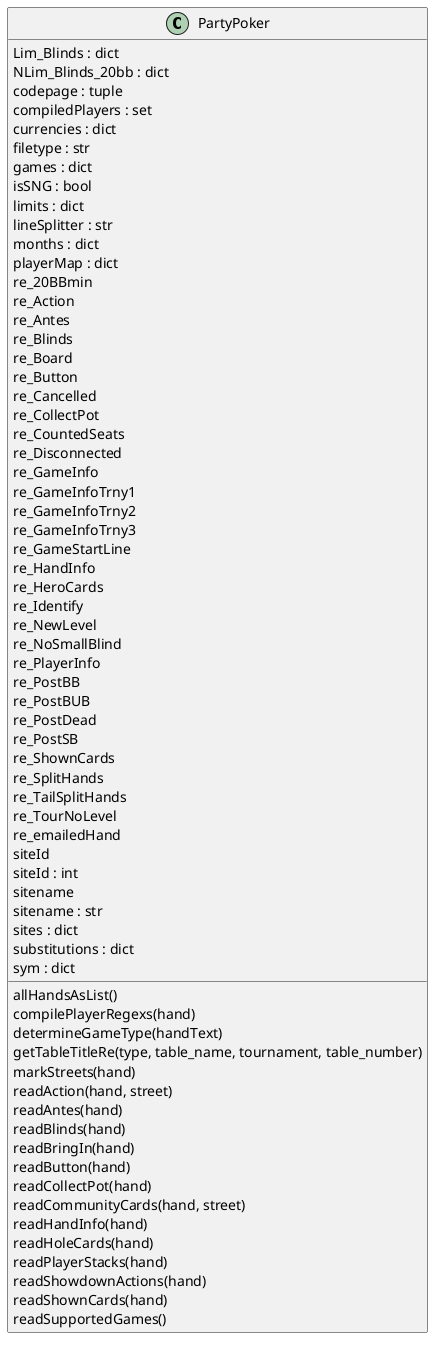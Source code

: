 @startuml classes
set namespaceSeparator none
class "PartyPoker" as PartyPokerToFpdb.PartyPoker {
  Lim_Blinds : dict
  NLim_Blinds_20bb : dict
  codepage : tuple
  compiledPlayers : set
  currencies : dict
  filetype : str
  games : dict
  isSNG : bool
  limits : dict
  lineSplitter : str
  months : dict
  playerMap : dict
  re_20BBmin
  re_Action
  re_Antes
  re_Blinds
  re_Board
  re_Button
  re_Cancelled
  re_CollectPot
  re_CountedSeats
  re_Disconnected
  re_GameInfo
  re_GameInfoTrny1
  re_GameInfoTrny2
  re_GameInfoTrny3
  re_GameStartLine
  re_HandInfo
  re_HeroCards
  re_Identify
  re_NewLevel
  re_NoSmallBlind
  re_PlayerInfo
  re_PostBB
  re_PostBUB
  re_PostDead
  re_PostSB
  re_ShownCards
  re_SplitHands
  re_TailSplitHands
  re_TourNoLevel
  re_emailedHand
  siteId
  siteId : int
  sitename
  sitename : str
  sites : dict
  substitutions : dict
  sym : dict
  allHandsAsList()
  compilePlayerRegexs(hand)
  determineGameType(handText)
  getTableTitleRe(type, table_name, tournament, table_number)
  markStreets(hand)
  readAction(hand, street)
  readAntes(hand)
  readBlinds(hand)
  readBringIn(hand)
  readButton(hand)
  readCollectPot(hand)
  readCommunityCards(hand, street)
  readHandInfo(hand)
  readHoleCards(hand)
  readPlayerStacks(hand)
  readShowdownActions(hand)
  readShownCards(hand)
  readSupportedGames()
}
@enduml
